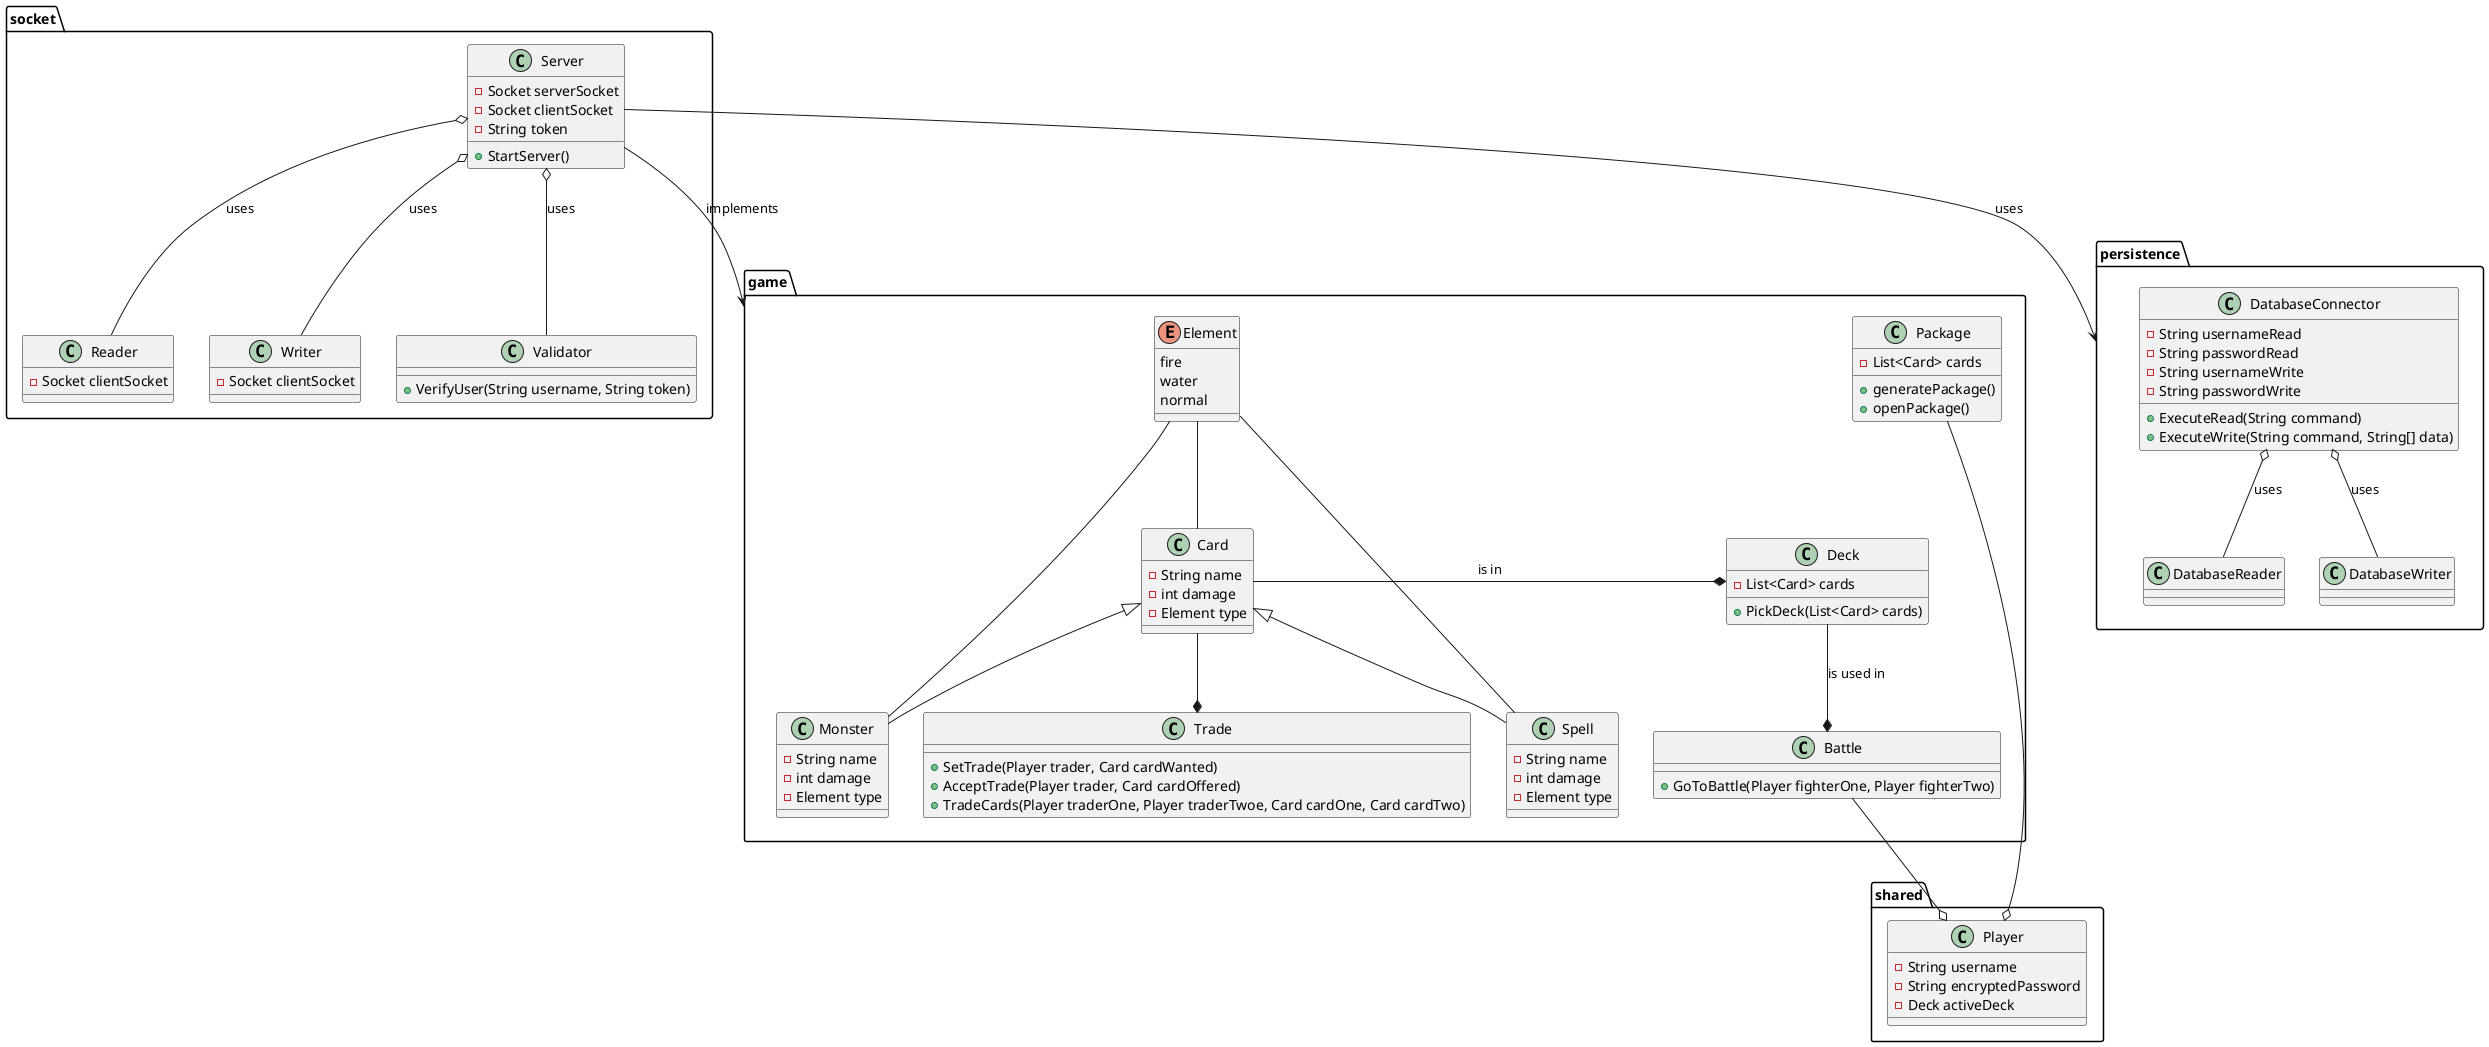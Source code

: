 @startuml
' Defining all classes
enum game.Element{
    fire
    water
    normal
}

class game.Monster{
    - String name
    - int damage
    - Element type
}

class game.Spell{
    - String name
    - int damage
    - Element type
}

class game.Card{
    - String name
    - int damage
    - Element type
}

class game.Package{
    - List<Card> cards

    + generatePackage()
    + openPackage()
}

class game.Deck{
    - List<Card> cards

    + PickDeck(List<Card> cards)
}

class game.Battle{
    + GoToBattle(Player fighterOne, Player fighterTwo)
}

class game.Trade{
    + SetTrade(Player trader, Card cardWanted)
    + AcceptTrade(Player trader, Card cardOffered)
    + TradeCards(Player traderOne, Player traderTwoe, Card cardOne, Card cardTwo)
}


class shared.Player{
    - String username
    - String encryptedPassword
    - Deck activeDeck
}

class socket.Server{
    - Socket serverSocket
    - Socket clientSocket
    - String token

    + StartServer()
}

class socket.Reader{
    - Socket clientSocket
}

class socket.Writer{
    - Socket clientSocket
}

class socket.Validator{
    + VerifyUser(String username, String token)
}

class persistence.DatabaseConnector {
    - String usernameRead
    - String passwordRead
    - String usernameWrite
    - String passwordWrite

    + ExecuteRead(String command)
    + ExecuteWrite(String command, String[] data)
}

class persistence.DatabaseReader {

}

class persistence.DatabaseWriter {

}

' Define all Relations
Card <|-- Spell
Card <|-- Monster
Card --* Trade
Deck --* Battle : is used in
Card -left-* Deck : is in
Battle --o Player
Package --o Player

DatabaseConnector o-- DatabaseReader: uses
DatabaseConnector o-- DatabaseWriter: uses

Server o-- Reader : uses
Server o-- Writer : uses
Server o-- Validator : uses

Server --> game : implements
Server --> persistence : uses

Element -- Card
Element -- Monster
Element -- Spell

' Monster <-- Spell
' User <.. Spell
' Package <|-- Spell
' Deck <|.. Spell

@enduml
